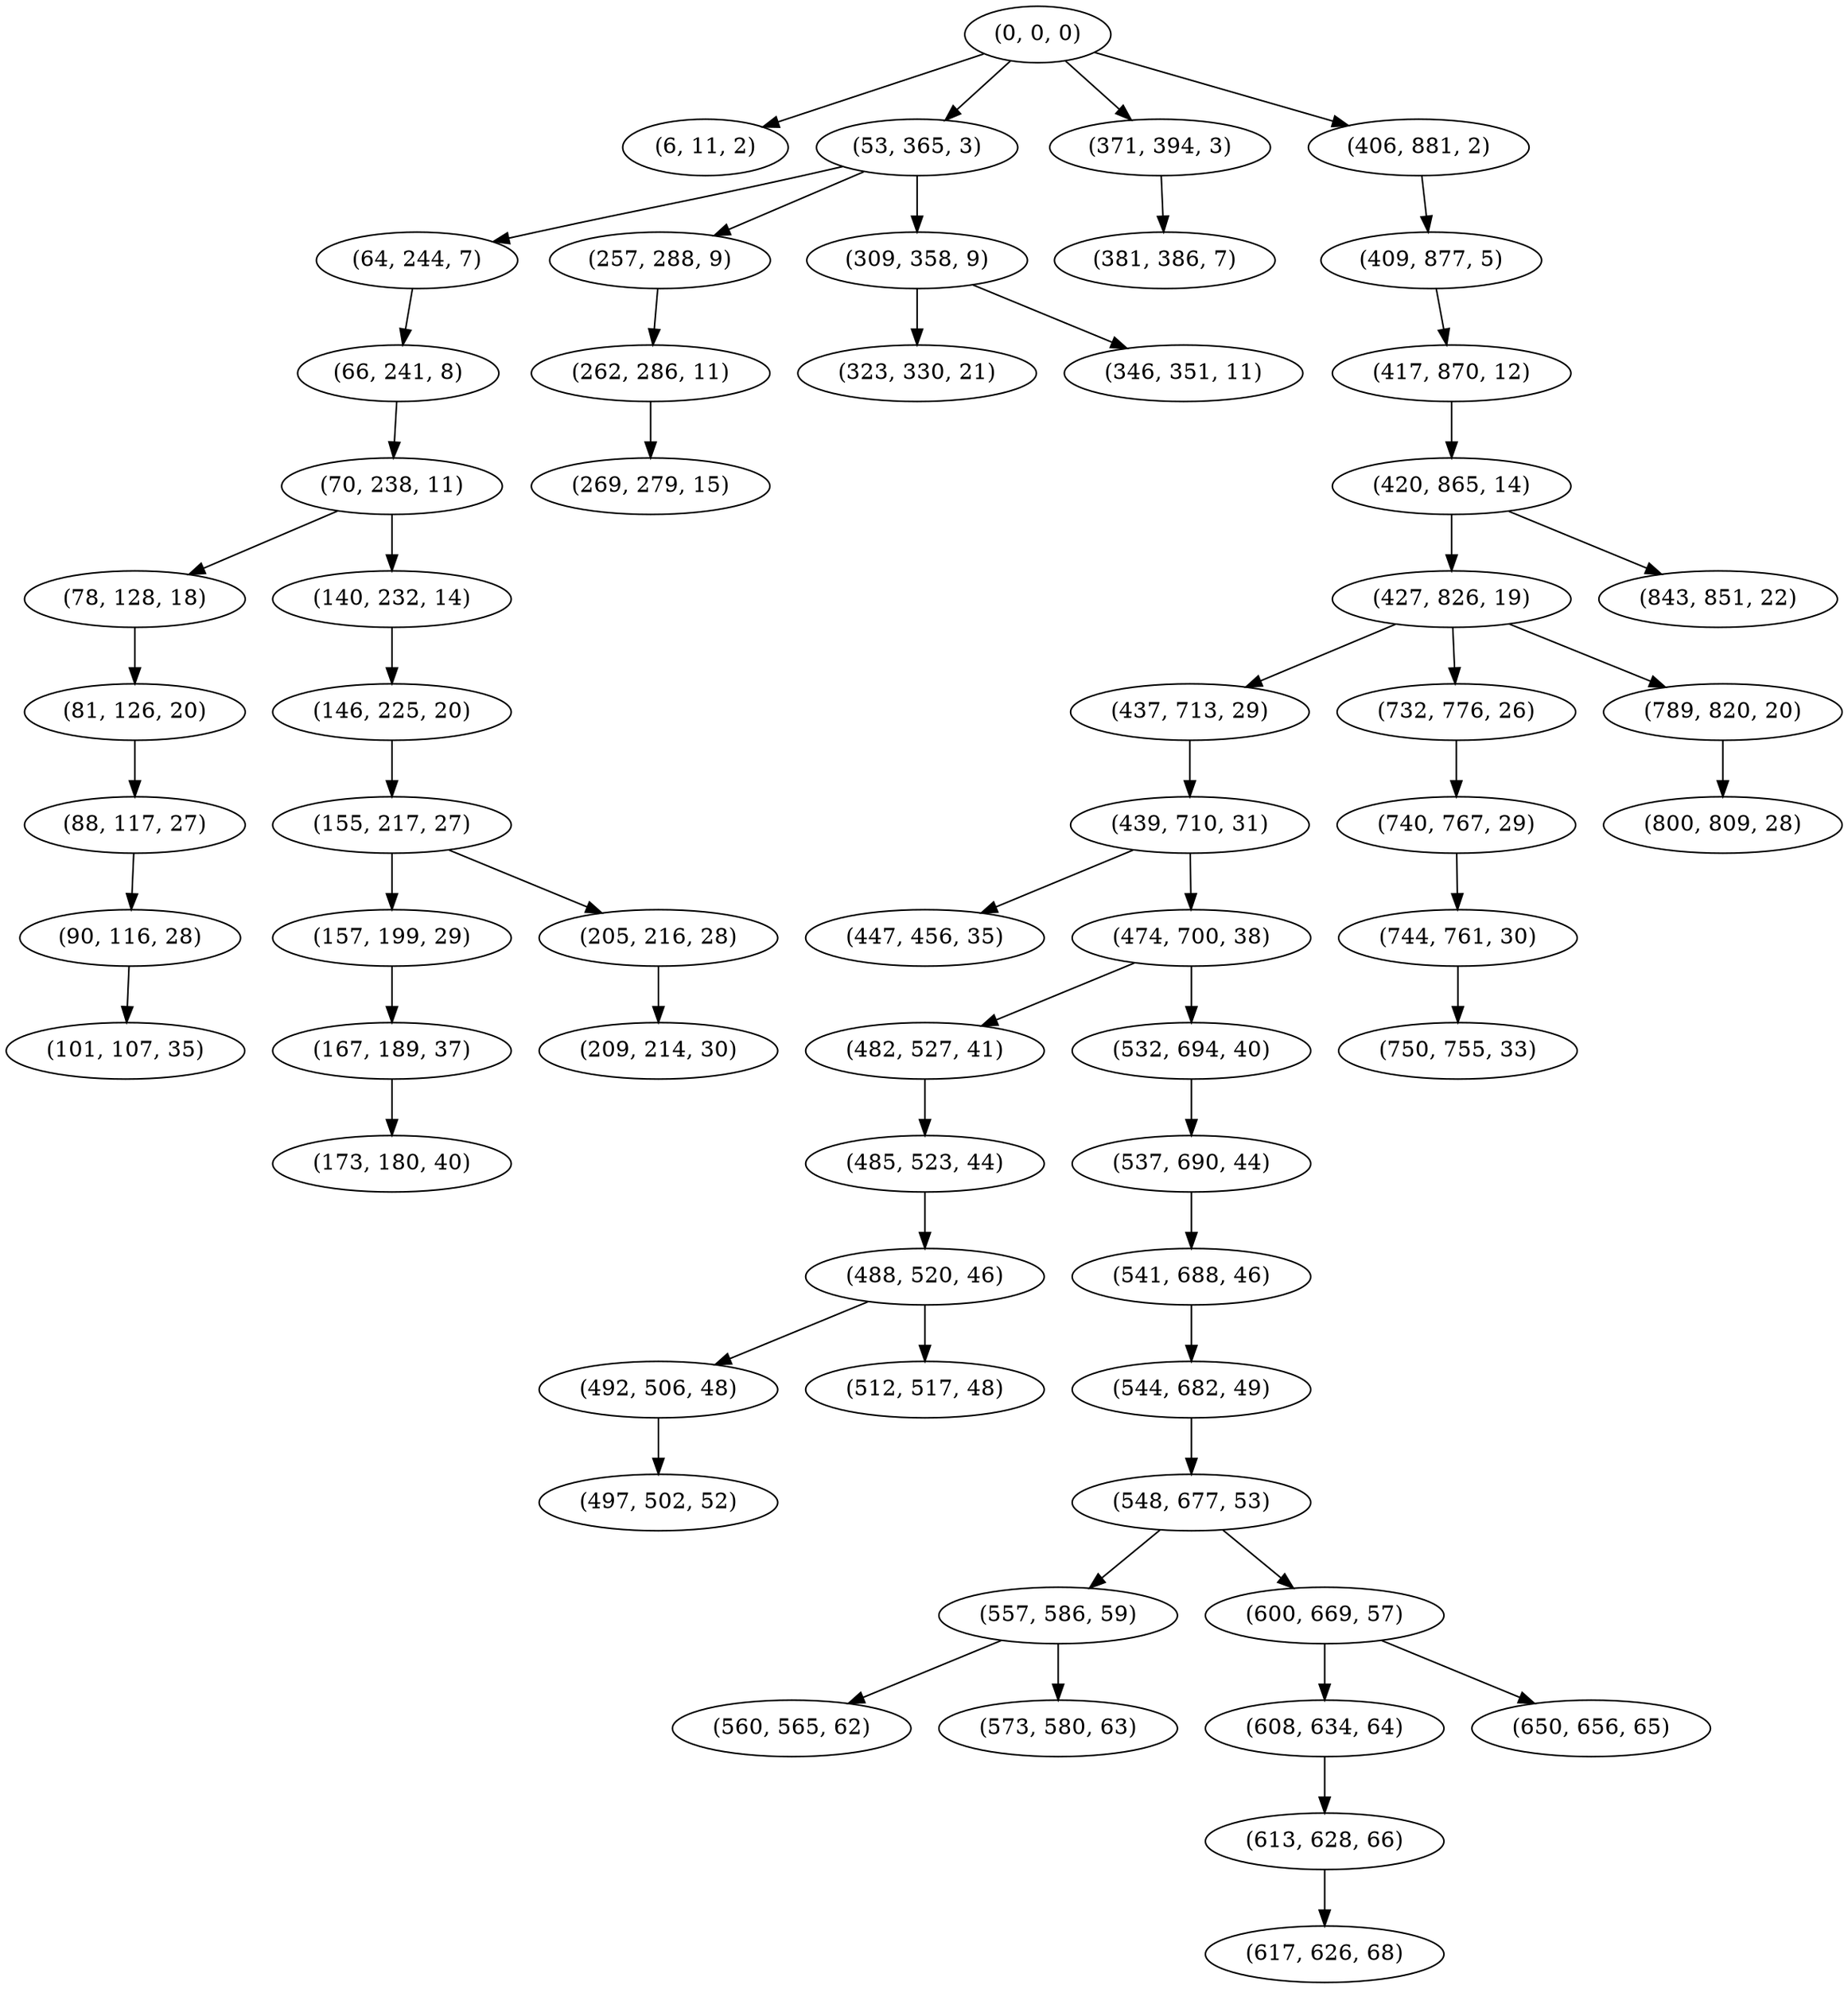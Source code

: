 digraph tree {
    "(0, 0, 0)";
    "(6, 11, 2)";
    "(53, 365, 3)";
    "(64, 244, 7)";
    "(66, 241, 8)";
    "(70, 238, 11)";
    "(78, 128, 18)";
    "(81, 126, 20)";
    "(88, 117, 27)";
    "(90, 116, 28)";
    "(101, 107, 35)";
    "(140, 232, 14)";
    "(146, 225, 20)";
    "(155, 217, 27)";
    "(157, 199, 29)";
    "(167, 189, 37)";
    "(173, 180, 40)";
    "(205, 216, 28)";
    "(209, 214, 30)";
    "(257, 288, 9)";
    "(262, 286, 11)";
    "(269, 279, 15)";
    "(309, 358, 9)";
    "(323, 330, 21)";
    "(346, 351, 11)";
    "(371, 394, 3)";
    "(381, 386, 7)";
    "(406, 881, 2)";
    "(409, 877, 5)";
    "(417, 870, 12)";
    "(420, 865, 14)";
    "(427, 826, 19)";
    "(437, 713, 29)";
    "(439, 710, 31)";
    "(447, 456, 35)";
    "(474, 700, 38)";
    "(482, 527, 41)";
    "(485, 523, 44)";
    "(488, 520, 46)";
    "(492, 506, 48)";
    "(497, 502, 52)";
    "(512, 517, 48)";
    "(532, 694, 40)";
    "(537, 690, 44)";
    "(541, 688, 46)";
    "(544, 682, 49)";
    "(548, 677, 53)";
    "(557, 586, 59)";
    "(560, 565, 62)";
    "(573, 580, 63)";
    "(600, 669, 57)";
    "(608, 634, 64)";
    "(613, 628, 66)";
    "(617, 626, 68)";
    "(650, 656, 65)";
    "(732, 776, 26)";
    "(740, 767, 29)";
    "(744, 761, 30)";
    "(750, 755, 33)";
    "(789, 820, 20)";
    "(800, 809, 28)";
    "(843, 851, 22)";
    "(0, 0, 0)" -> "(6, 11, 2)";
    "(0, 0, 0)" -> "(53, 365, 3)";
    "(0, 0, 0)" -> "(371, 394, 3)";
    "(0, 0, 0)" -> "(406, 881, 2)";
    "(53, 365, 3)" -> "(64, 244, 7)";
    "(53, 365, 3)" -> "(257, 288, 9)";
    "(53, 365, 3)" -> "(309, 358, 9)";
    "(64, 244, 7)" -> "(66, 241, 8)";
    "(66, 241, 8)" -> "(70, 238, 11)";
    "(70, 238, 11)" -> "(78, 128, 18)";
    "(70, 238, 11)" -> "(140, 232, 14)";
    "(78, 128, 18)" -> "(81, 126, 20)";
    "(81, 126, 20)" -> "(88, 117, 27)";
    "(88, 117, 27)" -> "(90, 116, 28)";
    "(90, 116, 28)" -> "(101, 107, 35)";
    "(140, 232, 14)" -> "(146, 225, 20)";
    "(146, 225, 20)" -> "(155, 217, 27)";
    "(155, 217, 27)" -> "(157, 199, 29)";
    "(155, 217, 27)" -> "(205, 216, 28)";
    "(157, 199, 29)" -> "(167, 189, 37)";
    "(167, 189, 37)" -> "(173, 180, 40)";
    "(205, 216, 28)" -> "(209, 214, 30)";
    "(257, 288, 9)" -> "(262, 286, 11)";
    "(262, 286, 11)" -> "(269, 279, 15)";
    "(309, 358, 9)" -> "(323, 330, 21)";
    "(309, 358, 9)" -> "(346, 351, 11)";
    "(371, 394, 3)" -> "(381, 386, 7)";
    "(406, 881, 2)" -> "(409, 877, 5)";
    "(409, 877, 5)" -> "(417, 870, 12)";
    "(417, 870, 12)" -> "(420, 865, 14)";
    "(420, 865, 14)" -> "(427, 826, 19)";
    "(420, 865, 14)" -> "(843, 851, 22)";
    "(427, 826, 19)" -> "(437, 713, 29)";
    "(427, 826, 19)" -> "(732, 776, 26)";
    "(427, 826, 19)" -> "(789, 820, 20)";
    "(437, 713, 29)" -> "(439, 710, 31)";
    "(439, 710, 31)" -> "(447, 456, 35)";
    "(439, 710, 31)" -> "(474, 700, 38)";
    "(474, 700, 38)" -> "(482, 527, 41)";
    "(474, 700, 38)" -> "(532, 694, 40)";
    "(482, 527, 41)" -> "(485, 523, 44)";
    "(485, 523, 44)" -> "(488, 520, 46)";
    "(488, 520, 46)" -> "(492, 506, 48)";
    "(488, 520, 46)" -> "(512, 517, 48)";
    "(492, 506, 48)" -> "(497, 502, 52)";
    "(532, 694, 40)" -> "(537, 690, 44)";
    "(537, 690, 44)" -> "(541, 688, 46)";
    "(541, 688, 46)" -> "(544, 682, 49)";
    "(544, 682, 49)" -> "(548, 677, 53)";
    "(548, 677, 53)" -> "(557, 586, 59)";
    "(548, 677, 53)" -> "(600, 669, 57)";
    "(557, 586, 59)" -> "(560, 565, 62)";
    "(557, 586, 59)" -> "(573, 580, 63)";
    "(600, 669, 57)" -> "(608, 634, 64)";
    "(600, 669, 57)" -> "(650, 656, 65)";
    "(608, 634, 64)" -> "(613, 628, 66)";
    "(613, 628, 66)" -> "(617, 626, 68)";
    "(732, 776, 26)" -> "(740, 767, 29)";
    "(740, 767, 29)" -> "(744, 761, 30)";
    "(744, 761, 30)" -> "(750, 755, 33)";
    "(789, 820, 20)" -> "(800, 809, 28)";
}
